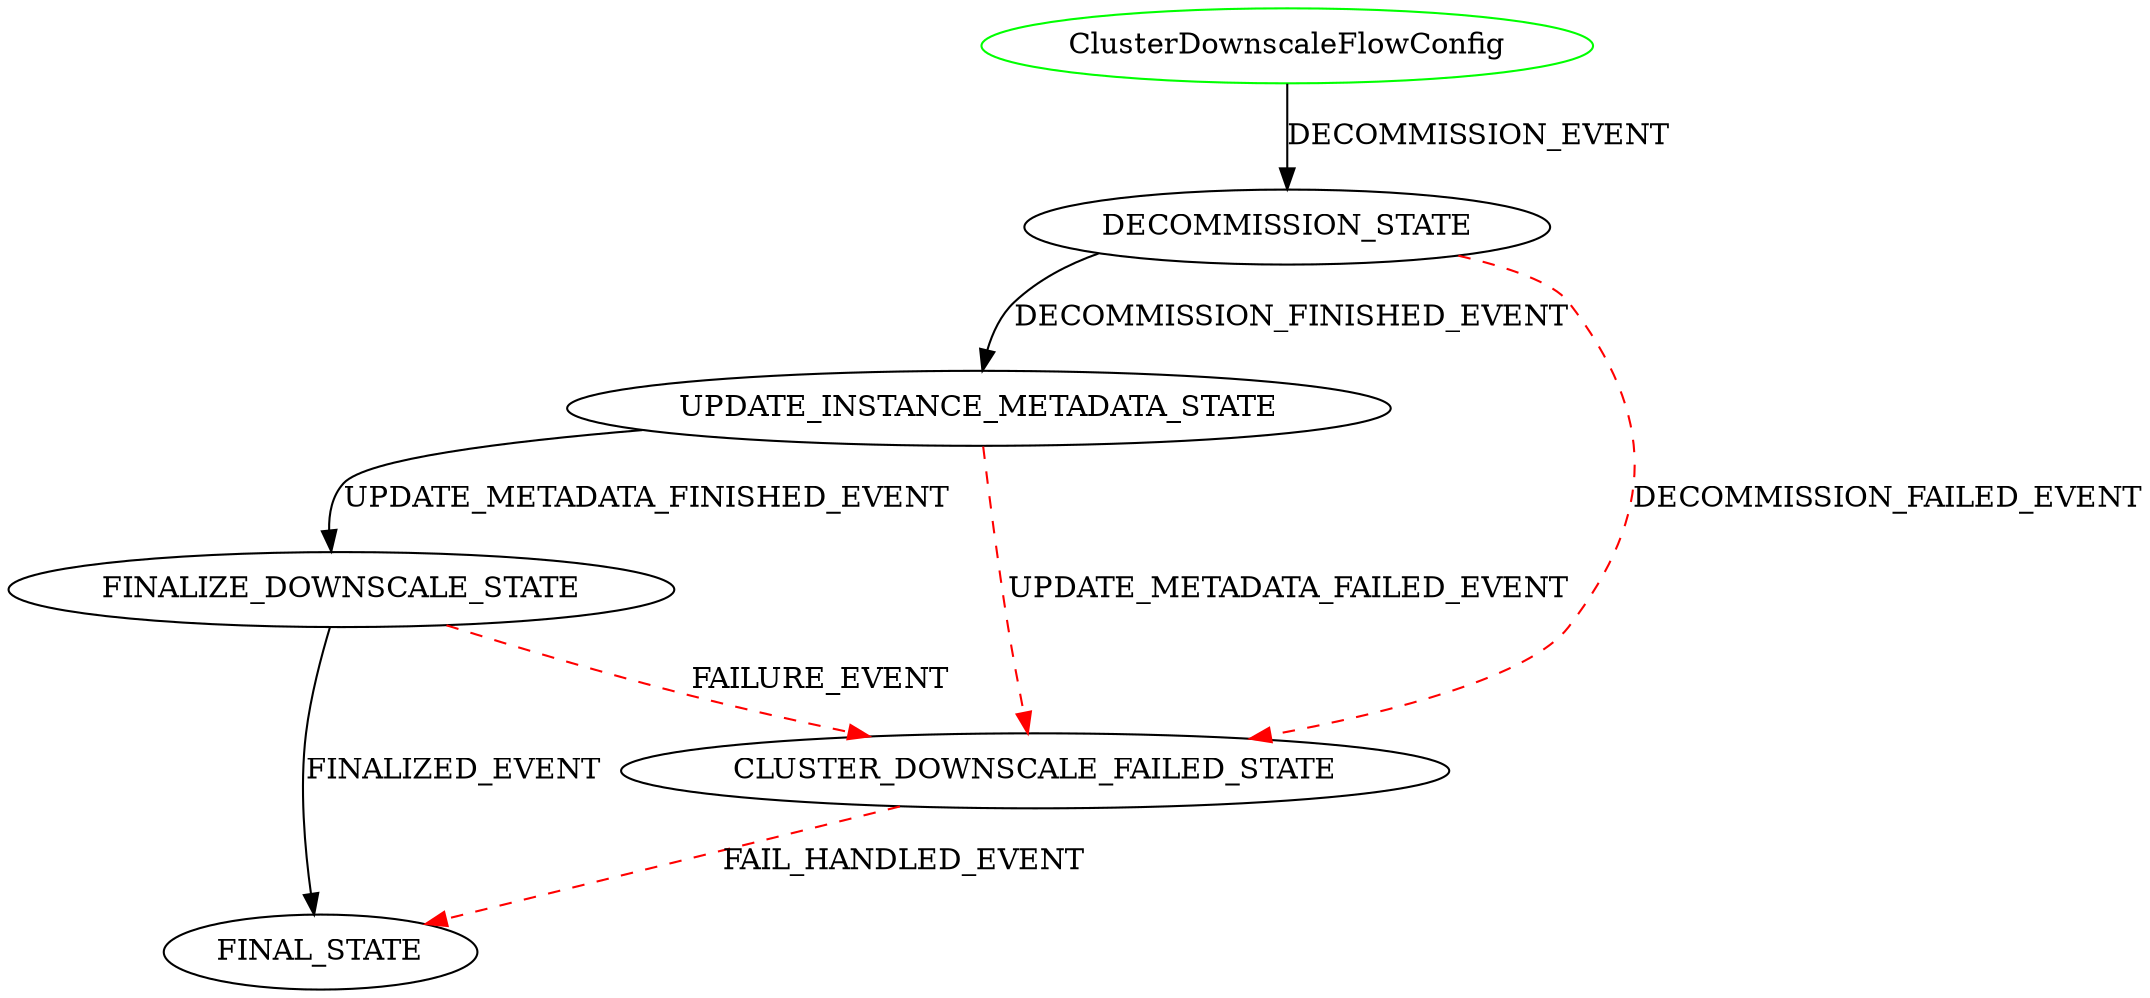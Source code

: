 digraph {
INIT_STATE [label="ClusterDownscaleFlowConfig" shape=ellipse color=green];
INIT_STATE -> DECOMMISSION_STATE [label="DECOMMISSION_EVENT" color=black style=solid];
DECOMMISSION_STATE -> UPDATE_INSTANCE_METADATA_STATE [label="DECOMMISSION_FINISHED_EVENT" color=black style=solid];
DECOMMISSION_STATE -> CLUSTER_DOWNSCALE_FAILED_STATE [label="DECOMMISSION_FAILED_EVENT" color=red style=dashed];
CLUSTER_DOWNSCALE_FAILED_STATE -> FINAL_STATE [label="FAIL_HANDLED_EVENT" color=red style=dashed];
UPDATE_INSTANCE_METADATA_STATE -> FINALIZE_DOWNSCALE_STATE [label="UPDATE_METADATA_FINISHED_EVENT" color=black style=solid];
UPDATE_INSTANCE_METADATA_STATE -> CLUSTER_DOWNSCALE_FAILED_STATE [label="UPDATE_METADATA_FAILED_EVENT" color=red style=dashed];
FINALIZE_DOWNSCALE_STATE -> FINAL_STATE [label="FINALIZED_EVENT" color=black style=solid];
FINALIZE_DOWNSCALE_STATE -> CLUSTER_DOWNSCALE_FAILED_STATE [label="FAILURE_EVENT" color=red style=dashed];
}